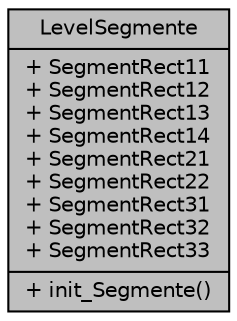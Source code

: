 digraph "LevelSegmente"
{
 // INTERACTIVE_SVG=YES
  bgcolor="transparent";
  edge [fontname="Helvetica",fontsize="10",labelfontname="Helvetica",labelfontsize="10"];
  node [fontname="Helvetica",fontsize="10",shape=record];
  Node1 [label="{LevelSegmente\n|+ SegmentRect11\l+ SegmentRect12\l+ SegmentRect13\l+ SegmentRect14\l+ SegmentRect21\l+ SegmentRect22\l+ SegmentRect31\l+ SegmentRect32\l+ SegmentRect33\l|+ init_Segmente()\l}",height=0.2,width=0.4,color="black", fillcolor="grey75", style="filled" fontcolor="black"];
}
